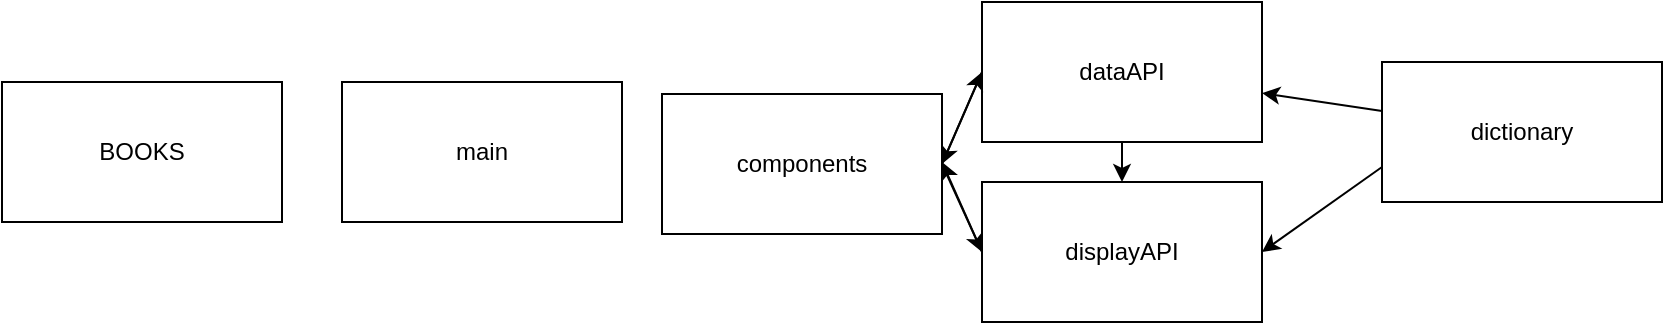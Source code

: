 <mxfile>
    <diagram id="UJdVG02fsfTL8Iua6NV-" name="MAIN">
        <mxGraphModel dx="2262" dy="-1247" grid="1" gridSize="10" guides="1" tooltips="1" connect="1" arrows="1" fold="1" page="0" pageScale="1" pageWidth="2339" pageHeight="3300" math="0" shadow="0">
            <root>
                <mxCell id="0"/>
                <mxCell id="1" parent="0"/>
                <mxCell id="2" value="BOOKS" style="whiteSpace=wrap;html=1;" vertex="1" parent="1">
                    <mxGeometry x="-1240" y="1750" width="140" height="70" as="geometry"/>
                </mxCell>
                <mxCell id="20" style="edgeStyle=none;html=1;exitX=0;exitY=0.5;exitDx=0;exitDy=0;" edge="1" parent="1" source="4">
                    <mxGeometry relative="1" as="geometry">
                        <mxPoint x="-770" y="1790" as="targetPoint"/>
                    </mxGeometry>
                </mxCell>
                <mxCell id="4" value="displayAPI" style="whiteSpace=wrap;html=1;" vertex="1" parent="1">
                    <mxGeometry x="-750" y="1800" width="140" height="70" as="geometry"/>
                </mxCell>
                <mxCell id="18" value="" style="edgeStyle=none;html=1;" edge="1" parent="1" source="5" target="4">
                    <mxGeometry relative="1" as="geometry"/>
                </mxCell>
                <mxCell id="19" style="html=1;exitX=0;exitY=0.5;exitDx=0;exitDy=0;entryX=1;entryY=0.5;entryDx=0;entryDy=0;" edge="1" parent="1" source="5" target="7">
                    <mxGeometry relative="1" as="geometry"/>
                </mxCell>
                <mxCell id="5" value="dataAPI" style="whiteSpace=wrap;html=1;" vertex="1" parent="1">
                    <mxGeometry x="-750" y="1710" width="140" height="70" as="geometry"/>
                </mxCell>
                <mxCell id="10" value="" style="edgeStyle=none;html=1;" edge="1" parent="1" source="6" target="5">
                    <mxGeometry relative="1" as="geometry"/>
                </mxCell>
                <mxCell id="14" style="edgeStyle=none;html=1;exitX=0;exitY=0.75;exitDx=0;exitDy=0;entryX=1;entryY=0.5;entryDx=0;entryDy=0;" edge="1" parent="1" source="6" target="4">
                    <mxGeometry relative="1" as="geometry"/>
                </mxCell>
                <mxCell id="6" value="dictionary" style="whiteSpace=wrap;html=1;" vertex="1" parent="1">
                    <mxGeometry x="-550" y="1740" width="140" height="70" as="geometry"/>
                </mxCell>
                <mxCell id="21" style="edgeStyle=none;html=1;exitX=1;exitY=0.5;exitDx=0;exitDy=0;" edge="1" parent="1" source="7">
                    <mxGeometry relative="1" as="geometry">
                        <mxPoint x="-750" y="1745" as="targetPoint"/>
                    </mxGeometry>
                </mxCell>
                <mxCell id="22" style="edgeStyle=none;html=1;exitX=1;exitY=0.5;exitDx=0;exitDy=0;entryX=0;entryY=0.5;entryDx=0;entryDy=0;" edge="1" parent="1" source="7" target="4">
                    <mxGeometry relative="1" as="geometry"/>
                </mxCell>
                <mxCell id="7" value="components" style="whiteSpace=wrap;html=1;" vertex="1" parent="1">
                    <mxGeometry x="-910" y="1756" width="140" height="70" as="geometry"/>
                </mxCell>
                <mxCell id="8" value="main" style="whiteSpace=wrap;html=1;" vertex="1" parent="1">
                    <mxGeometry x="-1070" y="1750" width="140" height="70" as="geometry"/>
                </mxCell>
            </root>
        </mxGraphModel>
    </diagram>
</mxfile>